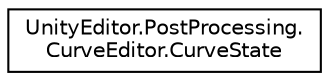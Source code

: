 digraph "Graphical Class Hierarchy"
{
  edge [fontname="Helvetica",fontsize="10",labelfontname="Helvetica",labelfontsize="10"];
  node [fontname="Helvetica",fontsize="10",shape=record];
  rankdir="LR";
  Node0 [label="UnityEditor.PostProcessing.\lCurveEditor.CurveState",height=0.2,width=0.4,color="black", fillcolor="white", style="filled",URL="$struct_unity_editor_1_1_post_processing_1_1_curve_editor_1_1_curve_state.html"];
}

